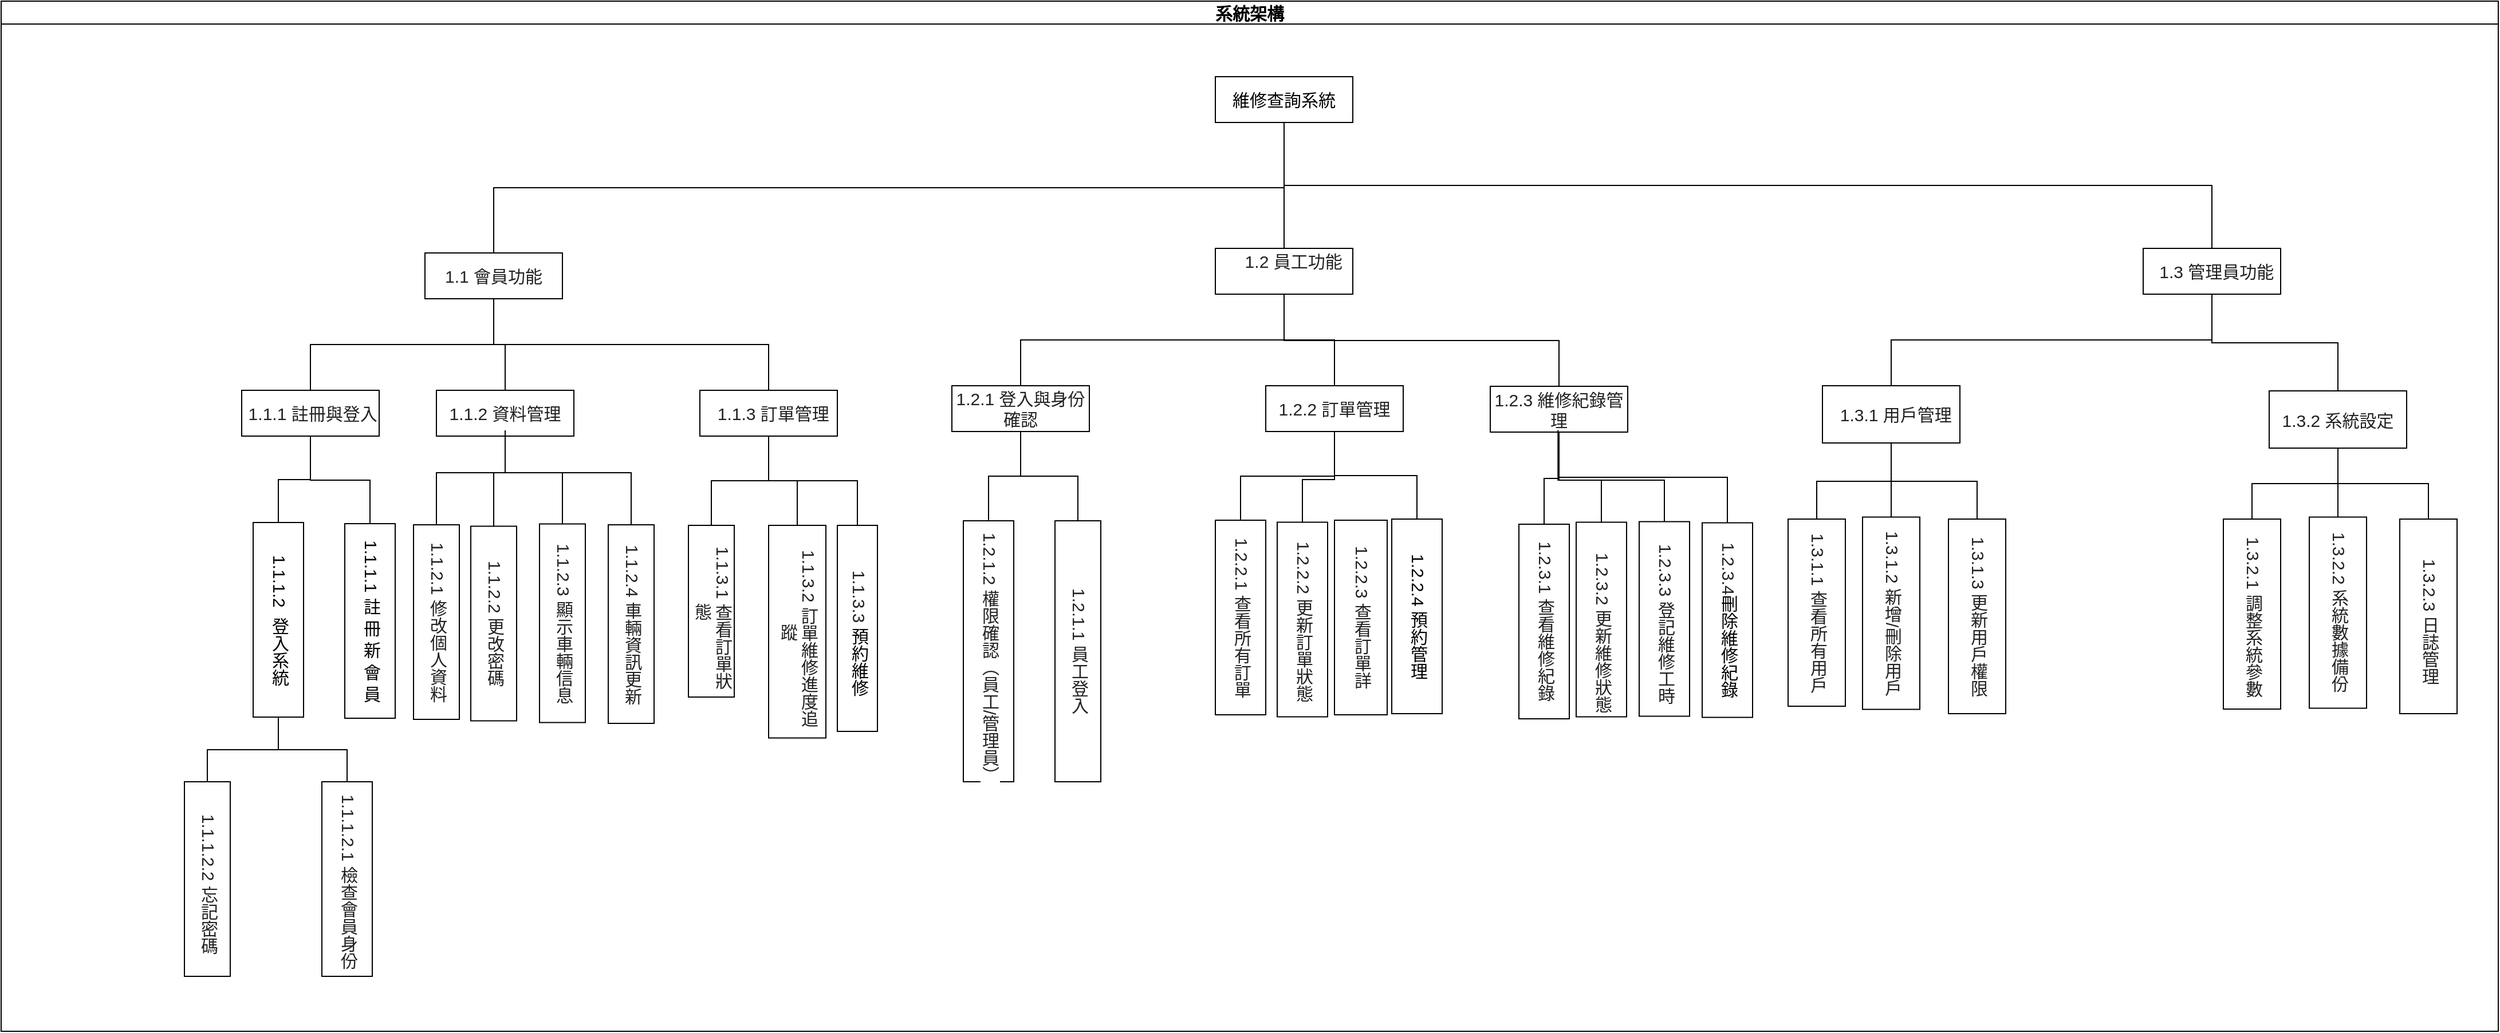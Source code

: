 <mxfile version="25.0.3">
  <diagram id="prtHgNgQTEPvFCAcTncT" name="Page-1">
    <mxGraphModel dx="3012" dy="757" grid="1" gridSize="10" guides="1" tooltips="1" connect="1" arrows="1" fold="1" page="1" pageScale="1" pageWidth="1169" pageHeight="827" math="0" shadow="0">
      <root>
        <mxCell id="0" />
        <mxCell id="1" parent="0" />
        <mxCell id="vLOGakIaKndCi6_WX_65-37" value="系統架構" style="swimlane;startSize=20;horizontal=1;containerType=tree;textShadow=0;movable=1;resizable=1;rotatable=1;deletable=1;editable=1;locked=0;connectable=1;fontSize=15;" parent="1" vertex="1">
          <mxGeometry x="-800" y="270" width="2180" height="900" as="geometry" />
        </mxCell>
        <mxCell id="vLOGakIaKndCi6_WX_65-39" value="維修查詢系統" style="whiteSpace=wrap;html=1;treeFolding=1;treeMoving=1;newEdgeStyle={&quot;edgeStyle&quot;:&quot;elbowEdgeStyle&quot;,&quot;startArrow&quot;:&quot;none&quot;,&quot;endArrow&quot;:&quot;none&quot;};fontSize=15;" parent="vLOGakIaKndCi6_WX_65-37" vertex="1">
          <mxGeometry x="1060" y="66" width="120" height="40" as="geometry" />
        </mxCell>
        <mxCell id="i7zBOyGKAb41JnRDGn2z-2" value="" style="edgeStyle=elbowEdgeStyle;rounded=0;orthogonalLoop=1;jettySize=auto;html=1;elbow=vertical;startArrow=none;endArrow=none;fontSize=15;" parent="vLOGakIaKndCi6_WX_65-37" source="vLOGakIaKndCi6_WX_65-39" target="i7zBOyGKAb41JnRDGn2z-3" edge="1">
          <mxGeometry relative="1" as="geometry" />
        </mxCell>
        <mxCell id="i7zBOyGKAb41JnRDGn2z-3" value="&#xa;&lt;span style=&quot;color: rgb(34, 34, 34); font-family: Arial, Helvetica, sans-serif; font-style: normal; font-variant-ligatures: normal; font-variant-caps: normal; font-weight: 400; letter-spacing: normal; orphans: 2; text-align: start; text-indent: 0px; text-transform: none; widows: 2; word-spacing: 0px; -webkit-text-stroke-width: 0px; white-space: normal; background-color: rgb(255, 255, 255); text-decoration-thickness: initial; text-decoration-style: initial; text-decoration-color: initial; float: none; display: inline !important;&quot;&gt;&amp;nbsp; &amp;nbsp; 1.2 員工功能&lt;/span&gt;&#xa;&#xa;" style="whiteSpace=wrap;html=1;treeFolding=1;treeMoving=1;newEdgeStyle={&quot;edgeStyle&quot;:&quot;elbowEdgeStyle&quot;,&quot;startArrow&quot;:&quot;none&quot;,&quot;endArrow&quot;:&quot;none&quot;};fontSize=15;" parent="vLOGakIaKndCi6_WX_65-37" vertex="1">
          <mxGeometry x="1060" y="216" width="120" height="40" as="geometry" />
        </mxCell>
        <mxCell id="i7zBOyGKAb41JnRDGn2z-4" value="" style="edgeStyle=elbowEdgeStyle;rounded=0;orthogonalLoop=1;jettySize=auto;html=1;elbow=vertical;startArrow=none;endArrow=none;fontSize=15;" parent="vLOGakIaKndCi6_WX_65-37" source="vLOGakIaKndCi6_WX_65-39" target="i7zBOyGKAb41JnRDGn2z-5" edge="1">
          <mxGeometry relative="1" as="geometry">
            <mxPoint x="395" y="130" as="sourcePoint" />
          </mxGeometry>
        </mxCell>
        <mxCell id="i7zBOyGKAb41JnRDGn2z-5" value="&lt;span style=&quot;color: rgb(34, 34, 34); font-family: Arial, Helvetica, sans-serif; text-align: start; background-color: rgb(255, 255, 255);&quot;&gt;1.1 會員功能&lt;/span&gt;" style="whiteSpace=wrap;html=1;treeFolding=1;treeMoving=1;newEdgeStyle={&quot;edgeStyle&quot;:&quot;elbowEdgeStyle&quot;,&quot;startArrow&quot;:&quot;none&quot;,&quot;endArrow&quot;:&quot;none&quot;};fontSize=15;" parent="vLOGakIaKndCi6_WX_65-37" vertex="1">
          <mxGeometry x="370" y="220" width="120" height="40" as="geometry" />
        </mxCell>
        <mxCell id="i7zBOyGKAb41JnRDGn2z-8" value="" style="edgeStyle=elbowEdgeStyle;rounded=0;orthogonalLoop=1;jettySize=auto;html=1;elbow=vertical;startArrow=none;endArrow=none;fontSize=15;" parent="vLOGakIaKndCi6_WX_65-37" source="i7zBOyGKAb41JnRDGn2z-5" target="i7zBOyGKAb41JnRDGn2z-9" edge="1">
          <mxGeometry relative="1" as="geometry">
            <mxPoint x="580" y="194" as="sourcePoint" />
          </mxGeometry>
        </mxCell>
        <mxCell id="i7zBOyGKAb41JnRDGn2z-9" value="&lt;span style=&quot;color: rgb(34, 34, 34); font-family: Arial, Helvetica, sans-serif; text-align: start; background-color: rgb(255, 255, 255);&quot;&gt;&amp;nbsp;1.1.1 註冊與登入&lt;/span&gt;" style="whiteSpace=wrap;html=1;treeFolding=1;treeMoving=1;newEdgeStyle={&quot;edgeStyle&quot;:&quot;elbowEdgeStyle&quot;,&quot;startArrow&quot;:&quot;none&quot;,&quot;endArrow&quot;:&quot;none&quot;};fontSize=15;" parent="vLOGakIaKndCi6_WX_65-37" vertex="1">
          <mxGeometry x="210" y="340" width="120" height="40" as="geometry" />
        </mxCell>
        <mxCell id="i7zBOyGKAb41JnRDGn2z-12" value="" style="edgeStyle=elbowEdgeStyle;rounded=0;orthogonalLoop=1;jettySize=auto;html=1;elbow=vertical;startArrow=none;endArrow=none;fontSize=15;" parent="vLOGakIaKndCi6_WX_65-37" source="i7zBOyGKAb41JnRDGn2z-9" target="i7zBOyGKAb41JnRDGn2z-13" edge="1">
          <mxGeometry relative="1" as="geometry">
            <mxPoint x="440" y="326" as="sourcePoint" />
          </mxGeometry>
        </mxCell>
        <mxCell id="i7zBOyGKAb41JnRDGn2z-13" value="1.1.1&lt;span style=&quot;background-color: initial;&quot;&gt;.1 註 冊 新 會 員&lt;/span&gt;" style="whiteSpace=wrap;html=1;treeFolding=1;treeMoving=1;newEdgeStyle={&quot;edgeStyle&quot;:&quot;elbowEdgeStyle&quot;,&quot;startArrow&quot;:&quot;none&quot;,&quot;endArrow&quot;:&quot;none&quot;};textDirection=vertical-lr;fontSize=15;" parent="vLOGakIaKndCi6_WX_65-37" vertex="1">
          <mxGeometry x="300" y="456.5" width="44" height="170" as="geometry" />
        </mxCell>
        <mxCell id="i7zBOyGKAb41JnRDGn2z-14" value="" style="edgeStyle=elbowEdgeStyle;rounded=0;orthogonalLoop=1;jettySize=auto;html=1;elbow=vertical;startArrow=none;endArrow=none;entryX=0.5;entryY=0;entryDx=0;entryDy=0;exitX=0.5;exitY=1;exitDx=0;exitDy=0;fontSize=15;" parent="vLOGakIaKndCi6_WX_65-37" source="i7zBOyGKAb41JnRDGn2z-9" target="i7zBOyGKAb41JnRDGn2z-15" edge="1">
          <mxGeometry relative="1" as="geometry">
            <mxPoint x="270" y="400" as="sourcePoint" />
            <mxPoint x="200" y="423" as="targetPoint" />
            <Array as="points" />
          </mxGeometry>
        </mxCell>
        <mxCell id="i7zBOyGKAb41JnRDGn2z-15" value="1.1.1.2&amp;nbsp; 登入系統" style="whiteSpace=wrap;html=1;treeFolding=1;treeMoving=1;newEdgeStyle={&quot;edgeStyle&quot;:&quot;elbowEdgeStyle&quot;,&quot;startArrow&quot;:&quot;none&quot;,&quot;endArrow&quot;:&quot;none&quot;};align=center;rotation=0;textDirection=vertical-lr;fontSize=15;" parent="vLOGakIaKndCi6_WX_65-37" vertex="1">
          <mxGeometry x="220" y="455.5" width="44" height="170" as="geometry" />
        </mxCell>
        <mxCell id="i7zBOyGKAb41JnRDGn2z-16" value="" style="edgeStyle=elbowEdgeStyle;rounded=0;orthogonalLoop=1;jettySize=auto;html=1;elbow=vertical;startArrow=none;endArrow=none;movable=1;resizable=1;rotatable=1;deletable=1;editable=1;locked=0;connectable=1;fontSize=15;" parent="vLOGakIaKndCi6_WX_65-37" source="i7zBOyGKAb41JnRDGn2z-15" target="i7zBOyGKAb41JnRDGn2z-17" edge="1">
          <mxGeometry relative="1" as="geometry">
            <mxPoint x="450" y="448" as="sourcePoint" />
          </mxGeometry>
        </mxCell>
        <mxCell id="i7zBOyGKAb41JnRDGn2z-17" value="&lt;span style=&quot;color: rgb(34, 34, 34); font-family: Arial, Helvetica, sans-serif; text-align: start; background-color: rgb(255, 255, 255);&quot;&gt;&amp;nbsp;1.1.1.2.1 檢查會員身份&lt;/span&gt;" style="whiteSpace=wrap;html=1;treeFolding=1;treeMoving=1;newEdgeStyle={&quot;edgeStyle&quot;:&quot;elbowEdgeStyle&quot;,&quot;startArrow&quot;:&quot;none&quot;,&quot;endArrow&quot;:&quot;none&quot;};textDirection=vertical-lr;movable=1;resizable=1;rotatable=1;deletable=1;editable=1;locked=0;connectable=1;fontSize=15;" parent="vLOGakIaKndCi6_WX_65-37" vertex="1">
          <mxGeometry x="280" y="682" width="44" height="170" as="geometry" />
        </mxCell>
        <mxCell id="i7zBOyGKAb41JnRDGn2z-18" value="" style="edgeStyle=elbowEdgeStyle;rounded=0;orthogonalLoop=1;jettySize=auto;html=1;elbow=vertical;startArrow=none;endArrow=none;movable=1;resizable=1;rotatable=1;deletable=1;editable=1;locked=0;connectable=1;fontSize=15;" parent="vLOGakIaKndCi6_WX_65-37" source="i7zBOyGKAb41JnRDGn2z-15" target="i7zBOyGKAb41JnRDGn2z-19" edge="1">
          <mxGeometry relative="1" as="geometry">
            <mxPoint x="320" y="528" as="sourcePoint" />
          </mxGeometry>
        </mxCell>
        <mxCell id="i7zBOyGKAb41JnRDGn2z-19" value="&lt;span style=&quot;color: rgb(34, 34, 34); font-family: Arial, Helvetica, sans-serif; text-align: start; background-color: rgb(255, 255, 255);&quot;&gt;&amp;nbsp; 1.1.1.2.2 忘記密碼&lt;/span&gt;" style="whiteSpace=wrap;html=1;treeFolding=1;treeMoving=1;newEdgeStyle={&quot;edgeStyle&quot;:&quot;elbowEdgeStyle&quot;,&quot;startArrow&quot;:&quot;none&quot;,&quot;endArrow&quot;:&quot;none&quot;};textDirection=vertical-lr;fontSize=15;" parent="vLOGakIaKndCi6_WX_65-37" vertex="1">
          <mxGeometry x="160" y="682" width="40" height="170" as="geometry" />
        </mxCell>
        <mxCell id="i7zBOyGKAb41JnRDGn2z-34" value="" style="edgeStyle=elbowEdgeStyle;rounded=0;orthogonalLoop=1;jettySize=auto;html=1;elbow=vertical;startArrow=none;endArrow=none;fontSize=15;" parent="vLOGakIaKndCi6_WX_65-37" source="i7zBOyGKAb41JnRDGn2z-5" target="i7zBOyGKAb41JnRDGn2z-35" edge="1">
          <mxGeometry relative="1" as="geometry">
            <mxPoint x="450" y="274" as="sourcePoint" />
          </mxGeometry>
        </mxCell>
        <mxCell id="i7zBOyGKAb41JnRDGn2z-35" value="&lt;span style=&quot;color: rgb(34, 34, 34); font-family: Arial, Helvetica, sans-serif; text-align: start; background-color: rgb(255, 255, 255);&quot;&gt;1.1.2 資料管理&lt;/span&gt;" style="whiteSpace=wrap;html=1;treeFolding=1;treeMoving=1;newEdgeStyle={&quot;edgeStyle&quot;:&quot;elbowEdgeStyle&quot;,&quot;startArrow&quot;:&quot;none&quot;,&quot;endArrow&quot;:&quot;none&quot;};fontSize=15;" parent="vLOGakIaKndCi6_WX_65-37" vertex="1">
          <mxGeometry x="380" y="340" width="120" height="40" as="geometry" />
        </mxCell>
        <mxCell id="i7zBOyGKAb41JnRDGn2z-36" value="" style="edgeStyle=elbowEdgeStyle;rounded=0;orthogonalLoop=1;jettySize=auto;html=1;elbow=vertical;startArrow=none;endArrow=none;fontSize=15;" parent="vLOGakIaKndCi6_WX_65-37" source="i7zBOyGKAb41JnRDGn2z-35" target="i7zBOyGKAb41JnRDGn2z-37" edge="1">
          <mxGeometry relative="1" as="geometry">
            <mxPoint x="440" y="326" as="sourcePoint" />
            <Array as="points">
              <mxPoint x="440" y="412" />
            </Array>
          </mxGeometry>
        </mxCell>
        <mxCell id="i7zBOyGKAb41JnRDGn2z-37" value="&lt;span style=&quot;color: rgb(34, 34, 34); font-family: Arial, Helvetica, sans-serif; text-align: start; background-color: rgb(255, 255, 255);&quot;&gt;1.1.2.1 修改個人資料&lt;/span&gt;" style="whiteSpace=wrap;html=1;treeFolding=1;treeMoving=1;newEdgeStyle={&quot;edgeStyle&quot;:&quot;elbowEdgeStyle&quot;,&quot;startArrow&quot;:&quot;none&quot;,&quot;endArrow&quot;:&quot;none&quot;};textDirection=vertical-lr;fontSize=15;" parent="vLOGakIaKndCi6_WX_65-37" vertex="1">
          <mxGeometry x="360" y="457.5" width="40" height="170" as="geometry" />
        </mxCell>
        <mxCell id="i7zBOyGKAb41JnRDGn2z-39" value="&lt;span style=&quot;color: rgb(34, 34, 34); font-family: Arial, Helvetica, sans-serif; text-align: start; background-color: rgb(255, 255, 255);&quot;&gt;1.1.2.2 更改密碼&lt;/span&gt;" style="whiteSpace=wrap;html=1;treeFolding=1;treeMoving=1;newEdgeStyle={&quot;edgeStyle&quot;:&quot;elbowEdgeStyle&quot;,&quot;startArrow&quot;:&quot;none&quot;,&quot;endArrow&quot;:&quot;none&quot;};textDirection=vertical-rl;fontSize=15;" parent="vLOGakIaKndCi6_WX_65-37" vertex="1">
          <mxGeometry x="410" y="458.75" width="40" height="170" as="geometry" />
        </mxCell>
        <mxCell id="i7zBOyGKAb41JnRDGn2z-63" value="" style="edgeStyle=elbowEdgeStyle;rounded=0;orthogonalLoop=1;jettySize=auto;html=1;elbow=vertical;startArrow=none;endArrow=none;fontSize=15;" parent="vLOGakIaKndCi6_WX_65-37" source="i7zBOyGKAb41JnRDGn2z-5" target="i7zBOyGKAb41JnRDGn2z-64" edge="1">
          <mxGeometry relative="1" as="geometry">
            <mxPoint x="-190" y="320" as="sourcePoint" />
          </mxGeometry>
        </mxCell>
        <mxCell id="i7zBOyGKAb41JnRDGn2z-64" value="&lt;span style=&quot;color: rgb(34, 34, 34); font-family: Arial, Helvetica, sans-serif; text-align: start; background-color: rgb(255, 255, 255);&quot;&gt;&amp;nbsp; 1.1.3 訂單管理&lt;/span&gt;" style="whiteSpace=wrap;html=1;treeFolding=1;treeMoving=1;newEdgeStyle={&quot;edgeStyle&quot;:&quot;elbowEdgeStyle&quot;,&quot;startArrow&quot;:&quot;none&quot;,&quot;endArrow&quot;:&quot;none&quot;};fontSize=15;" parent="vLOGakIaKndCi6_WX_65-37" vertex="1">
          <mxGeometry x="610" y="340" width="120" height="40" as="geometry" />
        </mxCell>
        <mxCell id="i7zBOyGKAb41JnRDGn2z-65" value="" style="edgeStyle=elbowEdgeStyle;rounded=0;orthogonalLoop=1;jettySize=auto;html=1;elbow=vertical;startArrow=none;endArrow=none;fontSize=15;" parent="vLOGakIaKndCi6_WX_65-37" source="i7zBOyGKAb41JnRDGn2z-64" target="i7zBOyGKAb41JnRDGn2z-66" edge="1">
          <mxGeometry relative="1" as="geometry">
            <mxPoint x="-470" y="372" as="sourcePoint" />
          </mxGeometry>
        </mxCell>
        <mxCell id="i7zBOyGKAb41JnRDGn2z-66" value="&lt;span style=&quot;color: rgb(34, 34, 34); font-family: Arial, Helvetica, sans-serif; text-align: start; background-color: rgb(255, 255, 255);&quot;&gt;&amp;nbsp;&amp;nbsp; 1.1.3.1 查看訂單狀態&lt;/span&gt;" style="whiteSpace=wrap;html=1;treeFolding=1;treeMoving=1;newEdgeStyle={&quot;edgeStyle&quot;:&quot;elbowEdgeStyle&quot;,&quot;startArrow&quot;:&quot;none&quot;,&quot;endArrow&quot;:&quot;none&quot;};textDirection=vertical-rl;fontSize=15;" parent="vLOGakIaKndCi6_WX_65-37" vertex="1">
          <mxGeometry x="600" y="458" width="40" height="150" as="geometry" />
        </mxCell>
        <mxCell id="i7zBOyGKAb41JnRDGn2z-68" value="&lt;span style=&quot;color: rgb(34, 34, 34); font-family: Arial, Helvetica, sans-serif; text-align: start; background-color: rgb(255, 255, 255);&quot;&gt;&amp;nbsp;&amp;nbsp; 1.1.3.2 訂單維修進度追蹤&lt;/span&gt;" style="whiteSpace=wrap;html=1;treeFolding=1;treeMoving=1;newEdgeStyle={&quot;edgeStyle&quot;:&quot;elbowEdgeStyle&quot;,&quot;startArrow&quot;:&quot;none&quot;,&quot;endArrow&quot;:&quot;none&quot;};textDirection=vertical-rl;fontSize=15;" parent="vLOGakIaKndCi6_WX_65-37" vertex="1">
          <mxGeometry x="670" y="458" width="50" height="185.75" as="geometry" />
        </mxCell>
        <mxCell id="i7zBOyGKAb41JnRDGn2z-79" value="" style="edgeStyle=elbowEdgeStyle;rounded=0;orthogonalLoop=1;jettySize=auto;html=1;elbow=vertical;startArrow=none;endArrow=none;entryX=0.5;entryY=0;entryDx=0;entryDy=0;fontSize=15;" parent="vLOGakIaKndCi6_WX_65-37" target="i7zBOyGKAb41JnRDGn2z-80" edge="1">
          <mxGeometry relative="1" as="geometry">
            <mxPoint x="1120" y="264" as="sourcePoint" />
            <mxPoint x="900" y="294" as="targetPoint" />
            <Array as="points">
              <mxPoint x="1010" y="296" />
            </Array>
          </mxGeometry>
        </mxCell>
        <mxCell id="i7zBOyGKAb41JnRDGn2z-80" value="&lt;span style=&quot;color: rgb(34, 34, 34); font-family: Arial, Helvetica, sans-serif; text-align: start; background-color: rgb(255, 255, 255);&quot;&gt;1.2.1 登入與身份確認&lt;/span&gt;" style="whiteSpace=wrap;html=1;treeFolding=1;treeMoving=1;newEdgeStyle={&quot;edgeStyle&quot;:&quot;elbowEdgeStyle&quot;,&quot;startArrow&quot;:&quot;none&quot;,&quot;endArrow&quot;:&quot;none&quot;};fontSize=15;" parent="vLOGakIaKndCi6_WX_65-37" vertex="1">
          <mxGeometry x="830" y="336" width="120" height="40" as="geometry" />
        </mxCell>
        <mxCell id="i7zBOyGKAb41JnRDGn2z-81" value="" style="edgeStyle=elbowEdgeStyle;rounded=0;orthogonalLoop=1;jettySize=auto;html=1;elbow=vertical;startArrow=none;endArrow=none;fontSize=15;" parent="vLOGakIaKndCi6_WX_65-37" source="i7zBOyGKAb41JnRDGn2z-3" target="i7zBOyGKAb41JnRDGn2z-82" edge="1">
          <mxGeometry relative="1" as="geometry">
            <mxPoint x="500" y="316" as="sourcePoint" />
          </mxGeometry>
        </mxCell>
        <mxCell id="i7zBOyGKAb41JnRDGn2z-82" value="&lt;span style=&quot;color: rgb(34, 34, 34); font-family: Arial, Helvetica, sans-serif; text-align: start; background-color: rgb(255, 255, 255);&quot;&gt;1.2.2 訂單管理&lt;/span&gt;" style="whiteSpace=wrap;html=1;treeFolding=1;treeMoving=1;newEdgeStyle={&quot;edgeStyle&quot;:&quot;elbowEdgeStyle&quot;,&quot;startArrow&quot;:&quot;none&quot;,&quot;endArrow&quot;:&quot;none&quot;};fontSize=15;" parent="vLOGakIaKndCi6_WX_65-37" vertex="1">
          <mxGeometry x="1104" y="336" width="120" height="40" as="geometry" />
        </mxCell>
        <mxCell id="i7zBOyGKAb41JnRDGn2z-83" value="" style="edgeStyle=elbowEdgeStyle;rounded=0;orthogonalLoop=1;jettySize=auto;html=1;elbow=vertical;startArrow=none;endArrow=none;fontSize=15;" parent="vLOGakIaKndCi6_WX_65-37" source="i7zBOyGKAb41JnRDGn2z-80" target="i7zBOyGKAb41JnRDGn2z-84" edge="1">
          <mxGeometry relative="1" as="geometry">
            <mxPoint x="490" y="368" as="sourcePoint" />
          </mxGeometry>
        </mxCell>
        <mxCell id="i7zBOyGKAb41JnRDGn2z-84" value="&lt;span style=&quot;color: rgb(34, 34, 34); font-family: Arial, Helvetica, sans-serif; text-align: start; background-color: rgb(255, 255, 255);&quot;&gt;1.2.1.1 員工登入&lt;/span&gt;" style="whiteSpace=wrap;html=1;treeFolding=1;treeMoving=1;newEdgeStyle={&quot;edgeStyle&quot;:&quot;elbowEdgeStyle&quot;,&quot;startArrow&quot;:&quot;none&quot;,&quot;endArrow&quot;:&quot;none&quot;};textDirection=vertical-rl;fontSize=15;" parent="vLOGakIaKndCi6_WX_65-37" vertex="1">
          <mxGeometry x="920" y="454" width="40" height="228" as="geometry" />
        </mxCell>
        <mxCell id="i7zBOyGKAb41JnRDGn2z-85" value="" style="edgeStyle=elbowEdgeStyle;rounded=0;orthogonalLoop=1;jettySize=auto;html=1;elbow=vertical;startArrow=none;endArrow=none;fontSize=15;" parent="vLOGakIaKndCi6_WX_65-37" source="i7zBOyGKAb41JnRDGn2z-80" target="i7zBOyGKAb41JnRDGn2z-86" edge="1">
          <mxGeometry relative="1" as="geometry">
            <mxPoint x="360" y="448" as="sourcePoint" />
          </mxGeometry>
        </mxCell>
        <mxCell id="i7zBOyGKAb41JnRDGn2z-86" value="&lt;span style=&quot;color: rgb(34, 34, 34); font-family: Arial, Helvetica, sans-serif; text-align: start; background-color: rgb(255, 255, 255);&quot;&gt;&amp;nbsp; 1.2.1.2 權限確認（員工/管理員）&lt;/span&gt;" style="whiteSpace=wrap;html=1;treeFolding=1;treeMoving=1;newEdgeStyle={&quot;edgeStyle&quot;:&quot;elbowEdgeStyle&quot;,&quot;startArrow&quot;:&quot;none&quot;,&quot;endArrow&quot;:&quot;none&quot;};textDirection=vertical-rl;fontSize=15;" parent="vLOGakIaKndCi6_WX_65-37" vertex="1">
          <mxGeometry x="840" y="454" width="44" height="228" as="geometry" />
        </mxCell>
        <mxCell id="i7zBOyGKAb41JnRDGn2z-93" value="" style="edgeStyle=elbowEdgeStyle;rounded=0;orthogonalLoop=1;jettySize=auto;html=1;elbow=vertical;startArrow=none;endArrow=none;fontSize=15;" parent="vLOGakIaKndCi6_WX_65-37" source="i7zBOyGKAb41JnRDGn2z-82" target="i7zBOyGKAb41JnRDGn2z-94" edge="1">
          <mxGeometry relative="1" as="geometry">
            <mxPoint x="314" y="368" as="sourcePoint" />
          </mxGeometry>
        </mxCell>
        <mxCell id="i7zBOyGKAb41JnRDGn2z-94" value="&lt;span style=&quot;color: rgb(34, 34, 34); font-family: Arial, Helvetica, sans-serif; text-align: start; background-color: rgb(255, 255, 255);&quot;&gt;1.2.2.1 查看所有訂單&lt;/span&gt;" style="whiteSpace=wrap;html=1;treeFolding=1;treeMoving=1;newEdgeStyle={&quot;edgeStyle&quot;:&quot;elbowEdgeStyle&quot;,&quot;startArrow&quot;:&quot;none&quot;,&quot;endArrow&quot;:&quot;none&quot;};textDirection=vertical-rl;fontSize=15;" parent="vLOGakIaKndCi6_WX_65-37" vertex="1">
          <mxGeometry x="1060" y="453.5" width="44" height="170" as="geometry" />
        </mxCell>
        <mxCell id="i7zBOyGKAb41JnRDGn2z-99" value="" style="edgeStyle=elbowEdgeStyle;rounded=0;orthogonalLoop=1;jettySize=auto;html=1;elbow=vertical;startArrow=none;endArrow=none;movable=1;resizable=1;rotatable=1;deletable=1;editable=1;locked=0;connectable=1;entryX=0.5;entryY=0;entryDx=0;entryDy=0;exitX=0.5;exitY=1;exitDx=0;exitDy=0;fontSize=15;" parent="vLOGakIaKndCi6_WX_65-37" source="i7zBOyGKAb41JnRDGn2z-82" target="i7zBOyGKAb41JnRDGn2z-100" edge="1">
          <mxGeometry relative="1" as="geometry">
            <mxPoint x="1135.5" y="443.5" as="sourcePoint" />
            <mxPoint x="1135.5" y="528" as="targetPoint" />
            <Array as="points">
              <mxPoint x="1154" y="418" />
            </Array>
          </mxGeometry>
        </mxCell>
        <mxCell id="i7zBOyGKAb41JnRDGn2z-100" value="&lt;span style=&quot;color: rgb(34, 34, 34); font-family: Arial, Helvetica, sans-serif; text-align: start; background-color: rgb(255, 255, 255);&quot;&gt;&amp;nbsp;1.2.2.2 更新訂單狀態&lt;/span&gt;" style="whiteSpace=wrap;html=1;treeFolding=1;treeMoving=1;newEdgeStyle={&quot;edgeStyle&quot;:&quot;elbowEdgeStyle&quot;,&quot;startArrow&quot;:&quot;none&quot;,&quot;endArrow&quot;:&quot;none&quot;};textDirection=vertical-rl;movable=1;resizable=1;rotatable=1;deletable=1;editable=1;locked=0;connectable=1;fontSize=15;" parent="vLOGakIaKndCi6_WX_65-37" vertex="1">
          <mxGeometry x="1114" y="455.25" width="44" height="170" as="geometry" />
        </mxCell>
        <mxCell id="i7zBOyGKAb41JnRDGn2z-102" value="&lt;span style=&quot;color: rgb(34, 34, 34); font-family: Arial, Helvetica, sans-serif; text-align: start; background-color: rgb(255, 255, 255);&quot;&gt;1.2.2.3 查看訂單詳&lt;/span&gt;" style="whiteSpace=wrap;html=1;treeFolding=1;treeMoving=1;newEdgeStyle={&quot;edgeStyle&quot;:&quot;elbowEdgeStyle&quot;,&quot;startArrow&quot;:&quot;none&quot;,&quot;endArrow&quot;:&quot;none&quot;};textDirection=vertical-rl;movable=1;resizable=1;rotatable=1;deletable=1;editable=1;locked=0;connectable=1;fontSize=15;" parent="vLOGakIaKndCi6_WX_65-37" vertex="1">
          <mxGeometry x="1164" y="453.5" width="46" height="170" as="geometry" />
        </mxCell>
        <mxCell id="i7zBOyGKAb41JnRDGn2z-111" value="" style="edgeStyle=elbowEdgeStyle;rounded=0;orthogonalLoop=1;jettySize=auto;html=1;elbow=vertical;startArrow=none;endArrow=none;fontSize=15;" parent="vLOGakIaKndCi6_WX_65-37" source="i7zBOyGKAb41JnRDGn2z-3" target="i7zBOyGKAb41JnRDGn2z-112" edge="1">
          <mxGeometry relative="1" as="geometry">
            <mxPoint x="400" y="316" as="sourcePoint" />
          </mxGeometry>
        </mxCell>
        <mxCell id="i7zBOyGKAb41JnRDGn2z-112" value="&lt;span style=&quot;color: rgb(34, 34, 34); font-family: Arial, Helvetica, sans-serif; text-align: start; background-color: rgb(255, 255, 255);&quot;&gt;1.2.3 維修紀錄管理&lt;/span&gt;" style="whiteSpace=wrap;html=1;treeFolding=1;treeMoving=1;newEdgeStyle={&quot;edgeStyle&quot;:&quot;elbowEdgeStyle&quot;,&quot;startArrow&quot;:&quot;none&quot;,&quot;endArrow&quot;:&quot;none&quot;};fontSize=15;" parent="vLOGakIaKndCi6_WX_65-37" vertex="1">
          <mxGeometry x="1300" y="336.5" width="120" height="40" as="geometry" />
        </mxCell>
        <mxCell id="i7zBOyGKAb41JnRDGn2z-113" value="" style="edgeStyle=elbowEdgeStyle;rounded=0;orthogonalLoop=1;jettySize=auto;html=1;elbow=vertical;startArrow=none;endArrow=none;fontSize=15;" parent="vLOGakIaKndCi6_WX_65-37" source="i7zBOyGKAb41JnRDGn2z-112" target="i7zBOyGKAb41JnRDGn2z-114" edge="1">
          <mxGeometry relative="1" as="geometry">
            <mxPoint x="215" y="368.5" as="sourcePoint" />
          </mxGeometry>
        </mxCell>
        <mxCell id="i7zBOyGKAb41JnRDGn2z-114" value="&lt;span style=&quot;color: rgb(34, 34, 34); font-family: Arial, Helvetica, sans-serif; text-align: start; background-color: rgb(255, 255, 255);&quot;&gt;1.2.3.1 查看維修紀錄&lt;/span&gt;" style="whiteSpace=wrap;html=1;treeFolding=1;treeMoving=1;newEdgeStyle={&quot;edgeStyle&quot;:&quot;elbowEdgeStyle&quot;,&quot;startArrow&quot;:&quot;none&quot;,&quot;endArrow&quot;:&quot;none&quot;};textDirection=vertical-rl;fontSize=15;" parent="vLOGakIaKndCi6_WX_65-37" vertex="1">
          <mxGeometry x="1325" y="457" width="44" height="170" as="geometry" />
        </mxCell>
        <mxCell id="i7zBOyGKAb41JnRDGn2z-115" value="" style="edgeStyle=elbowEdgeStyle;rounded=0;orthogonalLoop=1;jettySize=auto;html=1;elbow=vertical;startArrow=none;endArrow=none;movable=1;resizable=1;rotatable=1;deletable=1;editable=1;locked=0;connectable=1;exitX=0.493;exitY=0.956;exitDx=0;exitDy=0;exitPerimeter=0;entryX=0.5;entryY=0;entryDx=0;entryDy=0;fontSize=15;" parent="vLOGakIaKndCi6_WX_65-37" source="i7zBOyGKAb41JnRDGn2z-112" target="i7zBOyGKAb41JnRDGn2z-116" edge="1">
          <mxGeometry relative="1" as="geometry">
            <mxPoint x="1375" y="438.5" as="sourcePoint" />
            <Array as="points">
              <mxPoint x="1375" y="418.5" />
            </Array>
          </mxGeometry>
        </mxCell>
        <mxCell id="i7zBOyGKAb41JnRDGn2z-116" value="&lt;span style=&quot;color: rgb(34, 34, 34); font-family: Arial, Helvetica, sans-serif; text-align: start; background-color: rgb(255, 255, 255);&quot;&gt;&amp;nbsp; &amp;nbsp; &amp;nbsp; 1.2.3.2 更新維修狀態&lt;/span&gt;" style="whiteSpace=wrap;html=1;treeFolding=1;treeMoving=1;newEdgeStyle={&quot;edgeStyle&quot;:&quot;elbowEdgeStyle&quot;,&quot;startArrow&quot;:&quot;none&quot;,&quot;endArrow&quot;:&quot;none&quot;};textDirection=vertical-rl;movable=1;resizable=1;rotatable=1;deletable=1;editable=1;locked=0;connectable=1;fontSize=15;" parent="vLOGakIaKndCi6_WX_65-37" vertex="1">
          <mxGeometry x="1375" y="455.25" width="44" height="170" as="geometry" />
        </mxCell>
        <mxCell id="i7zBOyGKAb41JnRDGn2z-117" value="" style="edgeStyle=elbowEdgeStyle;rounded=0;orthogonalLoop=1;jettySize=auto;html=1;elbow=vertical;startArrow=none;endArrow=none;movable=1;resizable=1;rotatable=1;deletable=1;editable=1;locked=0;connectable=1;exitX=0.5;exitY=1;exitDx=0;exitDy=0;fontSize=15;" parent="vLOGakIaKndCi6_WX_65-37" source="i7zBOyGKAb41JnRDGn2z-112" target="i7zBOyGKAb41JnRDGn2z-118" edge="1">
          <mxGeometry relative="1" as="geometry">
            <mxPoint x="1375" y="438.5" as="sourcePoint" />
            <Array as="points">
              <mxPoint x="1405" y="418.5" />
            </Array>
          </mxGeometry>
        </mxCell>
        <mxCell id="i7zBOyGKAb41JnRDGn2z-118" value="&lt;span style=&quot;color: rgb(34, 34, 34); font-family: Arial, Helvetica, sans-serif; text-align: start; background-color: rgb(255, 255, 255);&quot;&gt;&amp;nbsp; 1.2.3.3 登記維修工時&lt;/span&gt;" style="whiteSpace=wrap;html=1;treeFolding=1;treeMoving=1;newEdgeStyle={&quot;edgeStyle&quot;:&quot;elbowEdgeStyle&quot;,&quot;startArrow&quot;:&quot;none&quot;,&quot;endArrow&quot;:&quot;none&quot;};textDirection=vertical-rl;movable=1;resizable=1;rotatable=1;deletable=1;editable=1;locked=0;connectable=1;fontSize=15;" parent="vLOGakIaKndCi6_WX_65-37" vertex="1">
          <mxGeometry x="1430" y="454.75" width="44" height="170" as="geometry" />
        </mxCell>
        <mxCell id="i7zBOyGKAb41JnRDGn2z-129" value="&lt;span style=&quot;color: rgb(34, 34, 34); font-family: Arial, Helvetica, sans-serif; text-align: start; background-color: rgb(255, 255, 255);&quot;&gt;1.3.2 系統設定&lt;/span&gt;" style="whiteSpace=wrap;html=1;treeFolding=1;treeMoving=1;newEdgeStyle={&quot;edgeStyle&quot;:&quot;elbowEdgeStyle&quot;,&quot;startArrow&quot;:&quot;none&quot;,&quot;endArrow&quot;:&quot;none&quot;};fontSize=15;" parent="vLOGakIaKndCi6_WX_65-37" vertex="1">
          <mxGeometry x="1980" y="340.5" width="120" height="50" as="geometry" />
        </mxCell>
        <mxCell id="i7zBOyGKAb41JnRDGn2z-131" value="" style="edgeStyle=elbowEdgeStyle;rounded=0;orthogonalLoop=1;jettySize=auto;html=1;elbow=vertical;startArrow=none;endArrow=none;fontSize=15;" parent="vLOGakIaKndCi6_WX_65-37" source="i7zBOyGKAb41JnRDGn2z-7" target="i7zBOyGKAb41JnRDGn2z-132" edge="1">
          <mxGeometry relative="1" as="geometry">
            <mxPoint x="830" y="316" as="sourcePoint" />
          </mxGeometry>
        </mxCell>
        <mxCell id="i7zBOyGKAb41JnRDGn2z-132" value="&lt;span style=&quot;color: rgb(34, 34, 34); font-family: Arial, Helvetica, sans-serif; text-align: start; background-color: rgb(255, 255, 255);&quot;&gt;&amp;nbsp; 1.3.1 用戶管理&lt;/span&gt;" style="whiteSpace=wrap;html=1;treeFolding=1;treeMoving=1;newEdgeStyle={&quot;edgeStyle&quot;:&quot;elbowEdgeStyle&quot;,&quot;startArrow&quot;:&quot;none&quot;,&quot;endArrow&quot;:&quot;none&quot;};fontSize=15;" parent="vLOGakIaKndCi6_WX_65-37" vertex="1">
          <mxGeometry x="1590" y="336" width="120" height="50" as="geometry" />
        </mxCell>
        <mxCell id="i7zBOyGKAb41JnRDGn2z-135" value="" style="edgeStyle=elbowEdgeStyle;rounded=0;orthogonalLoop=1;jettySize=auto;html=1;elbow=vertical;startArrow=none;endArrow=none;fontSize=15;" parent="vLOGakIaKndCi6_WX_65-37" source="i7zBOyGKAb41JnRDGn2z-132" target="i7zBOyGKAb41JnRDGn2z-136" edge="1">
          <mxGeometry relative="1" as="geometry">
            <mxPoint x="820" y="368" as="sourcePoint" />
          </mxGeometry>
        </mxCell>
        <mxCell id="i7zBOyGKAb41JnRDGn2z-136" value="&lt;span style=&quot;color: rgb(34, 34, 34); font-family: Arial, Helvetica, sans-serif; text-align: start; background-color: rgb(255, 255, 255);&quot;&gt;1.3.1.1 查看所有用戶&lt;/span&gt;" style="whiteSpace=wrap;html=1;treeFolding=1;treeMoving=1;newEdgeStyle={&quot;edgeStyle&quot;:&quot;elbowEdgeStyle&quot;,&quot;startArrow&quot;:&quot;none&quot;,&quot;endArrow&quot;:&quot;none&quot;};textDirection=vertical-rl;fontSize=15;" parent="vLOGakIaKndCi6_WX_65-37" vertex="1">
          <mxGeometry x="1560" y="452.5" width="50" height="163.5" as="geometry" />
        </mxCell>
        <mxCell id="i7zBOyGKAb41JnRDGn2z-137" value="" style="edgeStyle=elbowEdgeStyle;rounded=0;orthogonalLoop=1;jettySize=auto;html=1;elbow=horizontal;startArrow=none;endArrow=none;entryX=0.5;entryY=0;entryDx=0;entryDy=0;exitX=0.5;exitY=1;exitDx=0;exitDy=0;fontSize=15;" parent="vLOGakIaKndCi6_WX_65-37" source="i7zBOyGKAb41JnRDGn2z-132" target="i7zBOyGKAb41JnRDGn2z-138" edge="1">
          <mxGeometry relative="1" as="geometry">
            <mxPoint x="1659.75" y="398" as="sourcePoint" />
            <mxPoint x="1660.25" y="434.38" as="targetPoint" />
            <Array as="points">
              <mxPoint x="1650" y="428" />
            </Array>
          </mxGeometry>
        </mxCell>
        <mxCell id="i7zBOyGKAb41JnRDGn2z-138" value="&lt;span style=&quot;color: rgb(34, 34, 34); font-family: Arial, Helvetica, sans-serif; background-color: rgb(255, 255, 255);&quot;&gt;1.3.1.2 新增/刪除用戶&lt;/span&gt;" style="whiteSpace=wrap;html=1;treeFolding=1;treeMoving=1;newEdgeStyle={&quot;edgeStyle&quot;:&quot;elbowEdgeStyle&quot;,&quot;startArrow&quot;:&quot;none&quot;,&quot;endArrow&quot;:&quot;none&quot;};textDirection=vertical-rl;align=center;verticalAlign=middle;labelPosition=center;verticalLabelPosition=middle;fontSize=15;" parent="vLOGakIaKndCi6_WX_65-37" vertex="1">
          <mxGeometry x="1625" y="450.75" width="50" height="168" as="geometry" />
        </mxCell>
        <mxCell id="i7zBOyGKAb41JnRDGn2z-139" value="" style="edgeStyle=elbowEdgeStyle;rounded=0;orthogonalLoop=1;jettySize=auto;html=1;elbow=vertical;startArrow=none;endArrow=none;exitX=0.5;exitY=1;exitDx=0;exitDy=0;fontSize=15;" parent="vLOGakIaKndCi6_WX_65-37" source="i7zBOyGKAb41JnRDGn2z-132" target="i7zBOyGKAb41JnRDGn2z-140" edge="1">
          <mxGeometry relative="1" as="geometry">
            <mxPoint x="690" y="568" as="sourcePoint" />
          </mxGeometry>
        </mxCell>
        <mxCell id="i7zBOyGKAb41JnRDGn2z-140" value="&lt;span style=&quot;color: rgb(34, 34, 34); font-family: Arial, Helvetica, sans-serif; text-align: start; background-color: rgb(255, 255, 255);&quot;&gt;1.3.1.3 更新用戶權限&lt;/span&gt;" style="whiteSpace=wrap;html=1;treeFolding=1;treeMoving=1;newEdgeStyle={&quot;edgeStyle&quot;:&quot;elbowEdgeStyle&quot;,&quot;startArrow&quot;:&quot;none&quot;,&quot;endArrow&quot;:&quot;none&quot;};textDirection=vertical-rl;fontSize=15;" parent="vLOGakIaKndCi6_WX_65-37" vertex="1">
          <mxGeometry x="1700" y="452.5" width="50" height="170" as="geometry" />
        </mxCell>
        <mxCell id="i7zBOyGKAb41JnRDGn2z-141" value="" style="edgeStyle=elbowEdgeStyle;rounded=0;orthogonalLoop=1;jettySize=auto;html=1;elbow=vertical;startArrow=none;endArrow=none;fontSize=15;" parent="vLOGakIaKndCi6_WX_65-37" source="i7zBOyGKAb41JnRDGn2z-129" target="i7zBOyGKAb41JnRDGn2z-142" edge="1">
          <mxGeometry relative="1" as="geometry">
            <mxPoint x="940" y="372.5" as="sourcePoint" />
          </mxGeometry>
        </mxCell>
        <mxCell id="i7zBOyGKAb41JnRDGn2z-142" value="&lt;span style=&quot;color: rgb(34, 34, 34); font-family: Arial, Helvetica, sans-serif; text-align: start; background-color: rgb(255, 255, 255);&quot;&gt;&amp;nbsp;1.3.2.1 調整系統參數&lt;/span&gt;" style="whiteSpace=wrap;html=1;treeFolding=1;treeMoving=1;newEdgeStyle={&quot;edgeStyle&quot;:&quot;elbowEdgeStyle&quot;,&quot;startArrow&quot;:&quot;none&quot;,&quot;endArrow&quot;:&quot;none&quot;};textDirection=vertical-rl;fontSize=15;" parent="vLOGakIaKndCi6_WX_65-37" vertex="1">
          <mxGeometry x="1940" y="452.5" width="50" height="166" as="geometry" />
        </mxCell>
        <mxCell id="i7zBOyGKAb41JnRDGn2z-143" value="" style="edgeStyle=elbowEdgeStyle;rounded=0;orthogonalLoop=1;jettySize=auto;html=1;elbow=vertical;startArrow=none;endArrow=none;movable=1;resizable=1;rotatable=1;deletable=1;editable=1;locked=0;connectable=1;exitX=0.5;exitY=1;exitDx=0;exitDy=0;fontSize=15;" parent="vLOGakIaKndCi6_WX_65-37" source="i7zBOyGKAb41JnRDGn2z-129" target="i7zBOyGKAb41JnRDGn2z-144" edge="1">
          <mxGeometry relative="1" as="geometry">
            <mxPoint x="940" y="492.5" as="sourcePoint" />
          </mxGeometry>
        </mxCell>
        <mxCell id="i7zBOyGKAb41JnRDGn2z-144" value="&lt;span style=&quot;color: rgb(34, 34, 34); font-family: Arial, Helvetica, sans-serif; text-align: start; background-color: rgb(255, 255, 255);&quot;&gt;1.3.2.2 系統數據備份&lt;/span&gt;" style="whiteSpace=wrap;html=1;treeFolding=1;treeMoving=1;newEdgeStyle={&quot;edgeStyle&quot;:&quot;elbowEdgeStyle&quot;,&quot;startArrow&quot;:&quot;none&quot;,&quot;endArrow&quot;:&quot;none&quot;};textDirection=vertical-rl;movable=1;resizable=1;rotatable=1;deletable=1;editable=1;locked=0;connectable=1;fontSize=15;" parent="vLOGakIaKndCi6_WX_65-37" vertex="1">
          <mxGeometry x="2015" y="450.75" width="50" height="167" as="geometry" />
        </mxCell>
        <mxCell id="i7zBOyGKAb41JnRDGn2z-145" value="" style="edgeStyle=elbowEdgeStyle;rounded=0;orthogonalLoop=1;jettySize=auto;html=1;elbow=vertical;startArrow=none;endArrow=none;movable=1;resizable=1;rotatable=1;deletable=1;editable=1;locked=0;connectable=1;exitX=0.5;exitY=1;exitDx=0;exitDy=0;fontSize=15;" parent="vLOGakIaKndCi6_WX_65-37" source="i7zBOyGKAb41JnRDGn2z-129" target="i7zBOyGKAb41JnRDGn2z-146" edge="1">
          <mxGeometry relative="1" as="geometry">
            <mxPoint x="940" y="572.5" as="sourcePoint" />
          </mxGeometry>
        </mxCell>
        <mxCell id="i7zBOyGKAb41JnRDGn2z-146" value="&lt;span style=&quot;color: rgb(34, 34, 34); font-family: Arial, Helvetica, sans-serif; text-align: start; background-color: rgb(255, 255, 255);&quot;&gt;&amp;nbsp; 1.3.2.3 日誌管理&lt;/span&gt;" style="whiteSpace=wrap;html=1;treeFolding=1;treeMoving=1;newEdgeStyle={&quot;edgeStyle&quot;:&quot;elbowEdgeStyle&quot;,&quot;startArrow&quot;:&quot;none&quot;,&quot;endArrow&quot;:&quot;none&quot;};textDirection=vertical-rl;movable=1;resizable=1;rotatable=1;deletable=1;editable=1;locked=0;connectable=1;fontSize=15;" parent="vLOGakIaKndCi6_WX_65-37" vertex="1">
          <mxGeometry x="2094" y="452.5" width="50" height="170" as="geometry" />
        </mxCell>
        <mxCell id="i7zBOyGKAb41JnRDGn2z-7" value="&lt;span style=&quot;color: rgb(34, 34, 34); font-family: Arial, Helvetica, sans-serif; text-align: start; background-color: rgb(255, 255, 255);&quot;&gt;&amp;nbsp; 1.3 管理員功能&lt;/span&gt;" style="whiteSpace=wrap;html=1;treeFolding=1;treeMoving=1;newEdgeStyle={&quot;edgeStyle&quot;:&quot;elbowEdgeStyle&quot;,&quot;startArrow&quot;:&quot;none&quot;,&quot;endArrow&quot;:&quot;none&quot;};fontSize=15;" parent="vLOGakIaKndCi6_WX_65-37" vertex="1">
          <mxGeometry x="1870" y="216" width="120" height="40" as="geometry" />
        </mxCell>
        <mxCell id="i7zBOyGKAb41JnRDGn2z-130" value="" style="edgeStyle=elbowEdgeStyle;rounded=0;orthogonalLoop=1;jettySize=auto;html=1;elbow=vertical;startArrow=none;endArrow=none;fontSize=15;" parent="vLOGakIaKndCi6_WX_65-37" source="i7zBOyGKAb41JnRDGn2z-7" target="i7zBOyGKAb41JnRDGn2z-129" edge="1">
          <mxGeometry relative="1" as="geometry" />
        </mxCell>
        <mxCell id="i7zBOyGKAb41JnRDGn2z-6" value="" style="edgeStyle=elbowEdgeStyle;rounded=0;orthogonalLoop=1;jettySize=auto;html=1;elbow=vertical;startArrow=none;endArrow=none;fontSize=15;" parent="vLOGakIaKndCi6_WX_65-37" source="vLOGakIaKndCi6_WX_65-39" target="i7zBOyGKAb41JnRDGn2z-7" edge="1">
          <mxGeometry relative="1" as="geometry">
            <mxPoint x="455" y="80" as="sourcePoint" />
          </mxGeometry>
        </mxCell>
        <mxCell id="CAXlTMmM8GYfuFRi7L40-3" value="" style="edgeStyle=elbowEdgeStyle;rounded=0;orthogonalLoop=1;jettySize=auto;html=1;elbow=vertical;startArrow=none;endArrow=none;fontSize=15;" parent="vLOGakIaKndCi6_WX_65-37" source="i7zBOyGKAb41JnRDGn2z-35" target="CAXlTMmM8GYfuFRi7L40-4" edge="1">
          <mxGeometry relative="1" as="geometry">
            <mxPoint x="-260" y="422" as="sourcePoint" />
            <Array as="points">
              <mxPoint x="440" y="412" />
            </Array>
          </mxGeometry>
        </mxCell>
        <mxCell id="CAXlTMmM8GYfuFRi7L40-4" value="&lt;span style=&quot;color: rgb(34, 34, 34); font-family: Arial, Helvetica, sans-serif; text-align: start; background-color: rgb(255, 255, 255);&quot;&gt;1.1.2.3 顯示車輛信息&lt;/span&gt;" style="whiteSpace=wrap;html=1;treeFolding=1;treeMoving=1;newEdgeStyle={&quot;edgeStyle&quot;:&quot;elbowEdgeStyle&quot;,&quot;startArrow&quot;:&quot;none&quot;,&quot;endArrow&quot;:&quot;none&quot;};textDirection=vertical-rl;fontSize=15;" parent="vLOGakIaKndCi6_WX_65-37" vertex="1">
          <mxGeometry x="470" y="456.75" width="40" height="173.5" as="geometry" />
        </mxCell>
        <mxCell id="fq9uPXwty8QXhf4ej4uf-1" value="" style="edgeStyle=elbowEdgeStyle;rounded=0;orthogonalLoop=1;jettySize=auto;html=1;elbow=vertical;startArrow=none;endArrow=none;movable=1;resizable=1;rotatable=1;deletable=1;editable=1;locked=0;connectable=1;exitX=0.5;exitY=1;exitDx=0;exitDy=0;fontSize=15;" parent="vLOGakIaKndCi6_WX_65-37" source="i7zBOyGKAb41JnRDGn2z-112" target="fq9uPXwty8QXhf4ej4uf-2" edge="1">
          <mxGeometry relative="1" as="geometry">
            <mxPoint x="645" y="658.5" as="sourcePoint" />
          </mxGeometry>
        </mxCell>
        <mxCell id="fq9uPXwty8QXhf4ej4uf-2" value="&lt;span style=&quot;color: rgb(34, 34, 34); font-family: Arial, Helvetica, sans-serif; text-align: start; background-color: rgb(255, 255, 255);&quot;&gt;1.2.3.4&lt;/span&gt;刪除維修紀錄" style="whiteSpace=wrap;html=1;treeFolding=1;treeMoving=1;newEdgeStyle={&quot;edgeStyle&quot;:&quot;elbowEdgeStyle&quot;,&quot;startArrow&quot;:&quot;none&quot;,&quot;endArrow&quot;:&quot;none&quot;};textDirection=vertical-rl;fontSize=15;" parent="vLOGakIaKndCi6_WX_65-37" vertex="1">
          <mxGeometry x="1485" y="455.75" width="44" height="170" as="geometry" />
        </mxCell>
        <mxCell id="qS1px_nAEGDlvm55yif1-1" value="" style="edgeStyle=elbowEdgeStyle;rounded=0;orthogonalLoop=1;jettySize=auto;html=1;elbow=vertical;startArrow=none;endArrow=none;fontSize=15;" parent="vLOGakIaKndCi6_WX_65-37" source="i7zBOyGKAb41JnRDGn2z-64" target="qS1px_nAEGDlvm55yif1-2" edge="1">
          <mxGeometry relative="1" as="geometry">
            <mxPoint x="-530" y="422" as="sourcePoint" />
          </mxGeometry>
        </mxCell>
        <mxCell id="qS1px_nAEGDlvm55yif1-2" value="&lt;span style=&quot;color: rgb(34, 34, 34); font-family: Arial, Helvetica, sans-serif; text-align: start; background-color: rgb(255, 255, 255);&quot;&gt;&amp;nbsp; 1.1.3.3&amp;nbsp;&lt;/span&gt;預約維修" style="whiteSpace=wrap;html=1;treeFolding=1;treeMoving=1;newEdgeStyle={&quot;edgeStyle&quot;:&quot;elbowEdgeStyle&quot;,&quot;startArrow&quot;:&quot;none&quot;,&quot;endArrow&quot;:&quot;none&quot;};textDirection=vertical-rl;fontSize=15;" parent="vLOGakIaKndCi6_WX_65-37" vertex="1">
          <mxGeometry x="730" y="458" width="35" height="180" as="geometry" />
        </mxCell>
        <mxCell id="zYZ4bhmDmVf4tej1kryr-1" value="" style="edgeStyle=elbowEdgeStyle;rounded=0;orthogonalLoop=1;jettySize=auto;html=1;elbow=vertical;startArrow=none;endArrow=none;movable=1;resizable=1;rotatable=1;deletable=1;editable=1;locked=0;connectable=1;exitX=0.5;exitY=1;exitDx=0;exitDy=0;fontSize=15;" parent="vLOGakIaKndCi6_WX_65-37" source="i7zBOyGKAb41JnRDGn2z-82" target="zYZ4bhmDmVf4tej1kryr-2" edge="1">
          <mxGeometry relative="1" as="geometry">
            <mxPoint x="1174" y="438" as="sourcePoint" />
            <Array as="points" />
          </mxGeometry>
        </mxCell>
        <mxCell id="zYZ4bhmDmVf4tej1kryr-2" value="1.2.2.4 預約管理" style="whiteSpace=wrap;html=1;treeFolding=1;treeMoving=1;newEdgeStyle={&quot;edgeStyle&quot;:&quot;elbowEdgeStyle&quot;,&quot;startArrow&quot;:&quot;none&quot;,&quot;endArrow&quot;:&quot;none&quot;};textDirection=vertical-rl;fontSize=15;" parent="vLOGakIaKndCi6_WX_65-37" vertex="1">
          <mxGeometry x="1214" y="452.5" width="44" height="170" as="geometry" />
        </mxCell>
        <mxCell id="wiIu2HbstxolNT0k3t43-13" value="&lt;span style=&quot;color: rgb(34, 34, 34); font-family: Arial, Helvetica, sans-serif; text-align: start; background-color: rgb(255, 255, 255);&quot;&gt;1.1.2.4 車輛資訊更新&lt;/span&gt;" style="whiteSpace=wrap;html=1;treeFolding=1;treeMoving=1;newEdgeStyle={&quot;edgeStyle&quot;:&quot;elbowEdgeStyle&quot;,&quot;startArrow&quot;:&quot;none&quot;,&quot;endArrow&quot;:&quot;none&quot;};textDirection=vertical-rl;fontSize=15;" parent="vLOGakIaKndCi6_WX_65-37" vertex="1">
          <mxGeometry x="530" y="457.5" width="40" height="173.5" as="geometry" />
        </mxCell>
        <mxCell id="wiIu2HbstxolNT0k3t43-14" value="" style="edgeStyle=elbowEdgeStyle;rounded=0;orthogonalLoop=1;jettySize=auto;html=1;elbow=vertical;startArrow=none;endArrow=none;entryX=0.5;entryY=0;entryDx=0;entryDy=0;exitX=0.5;exitY=1;exitDx=0;exitDy=0;fontSize=15;" parent="vLOGakIaKndCi6_WX_65-37" target="wiIu2HbstxolNT0k3t43-13" edge="1">
          <mxGeometry relative="1" as="geometry">
            <mxPoint x="440" y="375.86" as="sourcePoint" />
            <mxPoint x="530" y="415.003" as="targetPoint" />
            <Array as="points">
              <mxPoint x="500" y="412" />
            </Array>
          </mxGeometry>
        </mxCell>
        <mxCell id="wiIu2HbstxolNT0k3t43-19" value="" style="edgeStyle=elbowEdgeStyle;rounded=0;orthogonalLoop=1;jettySize=auto;html=1;elbow=vertical;startArrow=none;endArrow=none;entryX=0.5;entryY=0;entryDx=0;entryDy=0;exitX=0.5;exitY=1;exitDx=0;exitDy=0;fontSize=15;" parent="vLOGakIaKndCi6_WX_65-37" target="i7zBOyGKAb41JnRDGn2z-39" edge="1">
          <mxGeometry relative="1" as="geometry">
            <mxPoint x="440" y="375" as="sourcePoint" />
            <mxPoint x="430" y="453.75" as="targetPoint" />
            <Array as="points">
              <mxPoint x="440" y="412" />
            </Array>
          </mxGeometry>
        </mxCell>
        <mxCell id="wiIu2HbstxolNT0k3t43-20" value="" style="edgeStyle=elbowEdgeStyle;rounded=0;orthogonalLoop=1;jettySize=auto;html=1;elbow=vertical;startArrow=none;endArrow=none;entryX=0.5;entryY=0;entryDx=0;entryDy=0;fontSize=15;" parent="vLOGakIaKndCi6_WX_65-37" target="i7zBOyGKAb41JnRDGn2z-68" edge="1">
          <mxGeometry relative="1" as="geometry">
            <mxPoint x="670" y="380" as="sourcePoint" />
            <mxPoint x="730" y="420" as="targetPoint" />
            <Array as="points" />
          </mxGeometry>
        </mxCell>
        <mxCell id="3-Pzqcrhh2K2gV_KBeoE-3" value="" style="edgeStyle=elbowEdgeStyle;rounded=0;orthogonalLoop=1;jettySize=auto;html=1;elbow=vertical;startArrow=none;endArrow=none;movable=1;resizable=1;rotatable=1;deletable=1;editable=1;locked=0;connectable=1;exitX=0.5;exitY=1;exitDx=0;exitDy=0;fontSize=15;" parent="vLOGakIaKndCi6_WX_65-37" source="i7zBOyGKAb41JnRDGn2z-112" target="i7zBOyGKAb41JnRDGn2z-118" edge="1">
          <mxGeometry relative="1" as="geometry">
            <mxPoint x="980" y="366.5" as="sourcePoint" />
            <Array as="points">
              <mxPoint x="1405" y="418.5" />
            </Array>
            <mxPoint x="1072" y="445.5" as="targetPoint" />
          </mxGeometry>
        </mxCell>
      </root>
    </mxGraphModel>
  </diagram>
</mxfile>
